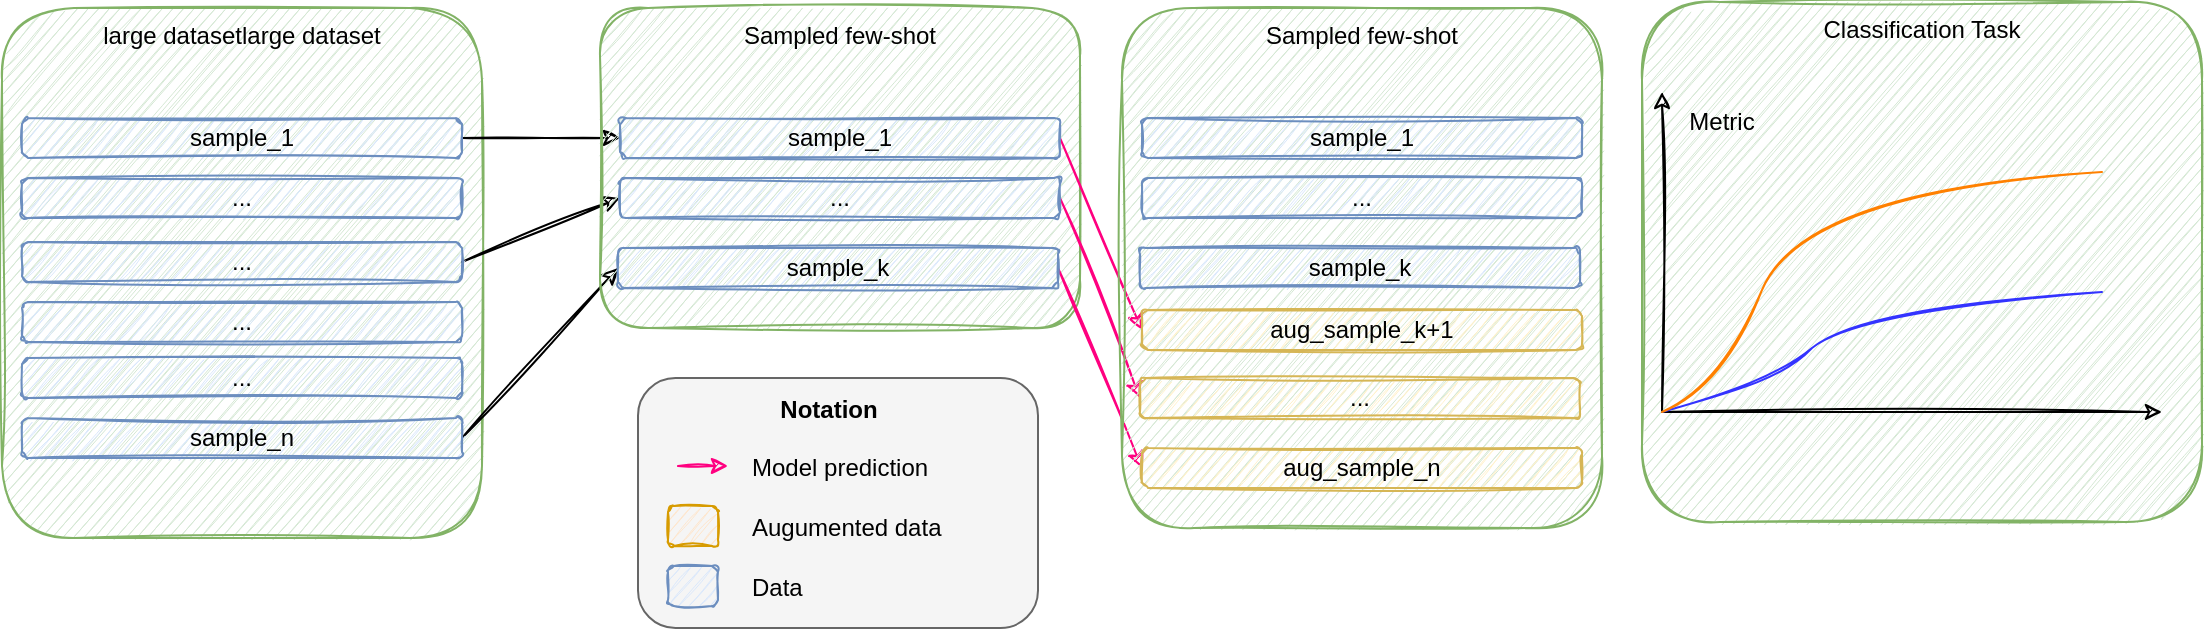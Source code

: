 <mxfile scale="20" border="0">
    <diagram id="WB5YG-3SYzR2-YyW8MGf" name="text2img2text">
        <mxGraphModel dx="1006" dy="1614" grid="1" gridSize="10" guides="1" tooltips="1" connect="1" arrows="1" fold="1" page="1" pageScale="1" pageWidth="850" pageHeight="1100" math="0" shadow="0">
            <root>
                <mxCell id="0"/>
                <mxCell id="1" parent="0"/>
                <mxCell id="32" style="edgeStyle=orthogonalEdgeStyle;curved=1;html=1;exitX=1;exitY=0.5;exitDx=0;exitDy=0;entryX=1;entryY=0.5;entryDx=0;entryDy=0;" parent="1" edge="1">
                    <mxGeometry relative="1" as="geometry">
                        <Array as="points">
                            <mxPoint x="600" y="210"/>
                            <mxPoint x="600" y="240"/>
                        </Array>
                        <mxPoint x="577.5" y="210" as="sourcePoint"/>
                    </mxGeometry>
                </mxCell>
                <mxCell id="34" style="edgeStyle=orthogonalEdgeStyle;curved=1;html=1;exitX=0;exitY=0.5;exitDx=0;exitDy=0;entryX=0;entryY=0.5;entryDx=0;entryDy=0;" parent="1" edge="1">
                    <mxGeometry relative="1" as="geometry">
                        <Array as="points">
                            <mxPoint x="430" y="240"/>
                            <mxPoint x="430" y="270"/>
                        </Array>
                        <mxPoint x="452.5" y="240" as="sourcePoint"/>
                    </mxGeometry>
                </mxCell>
                <mxCell id="36" style="edgeStyle=orthogonalEdgeStyle;curved=1;html=1;exitX=1;exitY=0.5;exitDx=0;exitDy=0;entryX=1;entryY=0.5;entryDx=0;entryDy=0;" parent="1" edge="1">
                    <mxGeometry relative="1" as="geometry">
                        <Array as="points">
                            <mxPoint x="600" y="270"/>
                            <mxPoint x="600" y="300"/>
                        </Array>
                        <mxPoint x="577.5" y="270" as="sourcePoint"/>
                    </mxGeometry>
                </mxCell>
                <mxCell id="38" style="edgeStyle=orthogonalEdgeStyle;curved=1;html=1;exitX=0;exitY=0.5;exitDx=0;exitDy=0;entryX=0;entryY=0.5;entryDx=0;entryDy=0;" parent="1" edge="1">
                    <mxGeometry relative="1" as="geometry">
                        <Array as="points">
                            <mxPoint x="430" y="300"/>
                            <mxPoint x="430" y="330"/>
                        </Array>
                        <mxPoint x="452.5" y="330" as="targetPoint"/>
                    </mxGeometry>
                </mxCell>
                <mxCell id="189" style="edgeStyle=none;sketch=1;html=1;exitX=1;exitY=0.5;exitDx=0;exitDy=0;entryX=0;entryY=0.5;entryDx=0;entryDy=0;" parent="1" edge="1">
                    <mxGeometry relative="1" as="geometry">
                        <mxPoint x="1205" y="220" as="sourcePoint"/>
                    </mxGeometry>
                </mxCell>
                <mxCell id="191" style="edgeStyle=none;sketch=1;html=1;exitX=1;exitY=0.5;exitDx=0;exitDy=0;entryX=0;entryY=0.5;entryDx=0;entryDy=0;" parent="1" edge="1">
                    <mxGeometry relative="1" as="geometry">
                        <mxPoint x="1205" y="266" as="sourcePoint"/>
                    </mxGeometry>
                </mxCell>
                <mxCell id="378" value="large datasetlarge dataset" style="rounded=1;whiteSpace=wrap;html=1;verticalAlign=top;fillColor=#d5e8d4;strokeColor=#82b366;sketch=1;" vertex="1" parent="1">
                    <mxGeometry x="270" y="-200" width="240" height="265" as="geometry"/>
                </mxCell>
                <mxCell id="395" style="edgeStyle=none;html=1;exitX=1;exitY=0.5;exitDx=0;exitDy=0;entryX=0;entryY=0.5;entryDx=0;entryDy=0;sketch=1;" edge="1" parent="1" source="379" target="388">
                    <mxGeometry relative="1" as="geometry"/>
                </mxCell>
                <mxCell id="379" value="&lt;span&gt;sample_1&lt;/span&gt;" style="rounded=1;whiteSpace=wrap;html=1;fillColor=#dae8fc;strokeColor=#6c8ebf;sketch=1;" vertex="1" parent="1">
                    <mxGeometry x="280" y="-145" width="220" height="20" as="geometry"/>
                </mxCell>
                <mxCell id="380" value="..." style="rounded=1;whiteSpace=wrap;html=1;fillColor=#dae8fc;strokeColor=#6c8ebf;sketch=1;" vertex="1" parent="1">
                    <mxGeometry x="280" y="-115" width="220" height="20" as="geometry"/>
                </mxCell>
                <mxCell id="383" value="..." style="rounded=1;whiteSpace=wrap;html=1;fillColor=#dae8fc;strokeColor=#6c8ebf;sketch=1;" vertex="1" parent="1">
                    <mxGeometry x="280" y="-25" width="220" height="20" as="geometry"/>
                </mxCell>
                <mxCell id="394" style="edgeStyle=none;html=1;exitX=1;exitY=0.5;exitDx=0;exitDy=0;entryX=0;entryY=0.5;entryDx=0;entryDy=0;sketch=1;" edge="1" parent="1" source="384" target="391">
                    <mxGeometry relative="1" as="geometry"/>
                </mxCell>
                <mxCell id="384" value="sample_n" style="rounded=1;whiteSpace=wrap;html=1;fillColor=#dae8fc;strokeColor=#6c8ebf;sketch=1;" vertex="1" parent="1">
                    <mxGeometry x="280" y="5" width="220" height="20" as="geometry"/>
                </mxCell>
                <mxCell id="396" style="edgeStyle=none;html=1;exitX=1;exitY=0.5;exitDx=0;exitDy=0;entryX=0;entryY=0.5;entryDx=0;entryDy=0;sketch=1;" edge="1" parent="1" source="385" target="389">
                    <mxGeometry relative="1" as="geometry"/>
                </mxCell>
                <mxCell id="385" value="..." style="rounded=1;whiteSpace=wrap;html=1;fillColor=#dae8fc;strokeColor=#6c8ebf;sketch=1;" vertex="1" parent="1">
                    <mxGeometry x="280" y="-83" width="220" height="20" as="geometry"/>
                </mxCell>
                <mxCell id="386" value="..." style="rounded=1;whiteSpace=wrap;html=1;fillColor=#dae8fc;strokeColor=#6c8ebf;sketch=1;" vertex="1" parent="1">
                    <mxGeometry x="280" y="-53" width="220" height="20" as="geometry"/>
                </mxCell>
                <mxCell id="387" value="Sampled few-shot" style="rounded=1;whiteSpace=wrap;html=1;verticalAlign=top;fillColor=#d5e8d4;strokeColor=#82b366;sketch=1;" vertex="1" parent="1">
                    <mxGeometry x="569" y="-200" width="240" height="160" as="geometry"/>
                </mxCell>
                <mxCell id="406" style="edgeStyle=none;sketch=1;html=1;exitX=1;exitY=0.5;exitDx=0;exitDy=0;entryX=0;entryY=0.5;entryDx=0;entryDy=0;strokeColor=#FF0080;" edge="1" parent="1" source="388" target="403">
                    <mxGeometry relative="1" as="geometry"/>
                </mxCell>
                <mxCell id="388" value="&lt;span&gt;sample_1&lt;/span&gt;" style="rounded=1;whiteSpace=wrap;html=1;fillColor=#dae8fc;strokeColor=#6c8ebf;sketch=1;" vertex="1" parent="1">
                    <mxGeometry x="579" y="-145" width="220" height="20" as="geometry"/>
                </mxCell>
                <mxCell id="408" style="edgeStyle=none;sketch=1;html=1;exitX=1;exitY=0.5;exitDx=0;exitDy=0;entryX=0;entryY=0.5;entryDx=0;entryDy=0;strokeColor=#FF0080;" edge="1" parent="1" source="389" target="404">
                    <mxGeometry relative="1" as="geometry"/>
                </mxCell>
                <mxCell id="389" value="..." style="rounded=1;whiteSpace=wrap;html=1;fillColor=#dae8fc;strokeColor=#6c8ebf;sketch=1;" vertex="1" parent="1">
                    <mxGeometry x="579" y="-115" width="220" height="20" as="geometry"/>
                </mxCell>
                <mxCell id="407" style="edgeStyle=none;sketch=1;html=1;exitX=1;exitY=0.5;exitDx=0;exitDy=0;entryX=0;entryY=0.5;entryDx=0;entryDy=0;strokeColor=#FF0080;" edge="1" parent="1" source="391" target="405">
                    <mxGeometry relative="1" as="geometry"/>
                </mxCell>
                <mxCell id="391" value="sample_k" style="rounded=1;whiteSpace=wrap;html=1;fillColor=#dae8fc;strokeColor=#6c8ebf;sketch=1;" vertex="1" parent="1">
                    <mxGeometry x="578" y="-80" width="220" height="20" as="geometry"/>
                </mxCell>
                <mxCell id="397" value="Sampled few-shot" style="rounded=1;whiteSpace=wrap;html=1;verticalAlign=top;fillColor=#d5e8d4;strokeColor=#82b366;sketch=1;" vertex="1" parent="1">
                    <mxGeometry x="830" y="-200" width="240" height="260" as="geometry"/>
                </mxCell>
                <mxCell id="398" value="&lt;span&gt;sample_1&lt;/span&gt;" style="rounded=1;whiteSpace=wrap;html=1;fillColor=#dae8fc;strokeColor=#6c8ebf;sketch=1;" vertex="1" parent="1">
                    <mxGeometry x="840" y="-145" width="220" height="20" as="geometry"/>
                </mxCell>
                <mxCell id="399" value="..." style="rounded=1;whiteSpace=wrap;html=1;fillColor=#dae8fc;strokeColor=#6c8ebf;sketch=1;" vertex="1" parent="1">
                    <mxGeometry x="840" y="-115" width="220" height="20" as="geometry"/>
                </mxCell>
                <mxCell id="400" value="sample_k" style="rounded=1;whiteSpace=wrap;html=1;fillColor=#dae8fc;strokeColor=#6c8ebf;sketch=1;" vertex="1" parent="1">
                    <mxGeometry x="839" y="-80" width="220" height="20" as="geometry"/>
                </mxCell>
                <mxCell id="403" value="aug_sample_k+1" style="rounded=1;whiteSpace=wrap;html=1;fillColor=#fff2cc;strokeColor=#d6b656;sketch=1;" vertex="1" parent="1">
                    <mxGeometry x="840" y="-49" width="220" height="20" as="geometry"/>
                </mxCell>
                <mxCell id="404" value="..." style="rounded=1;whiteSpace=wrap;html=1;fillColor=#fff2cc;strokeColor=#d6b656;sketch=1;" vertex="1" parent="1">
                    <mxGeometry x="839" y="-15" width="220" height="20" as="geometry"/>
                </mxCell>
                <mxCell id="405" value="aug_sample_n" style="rounded=1;whiteSpace=wrap;html=1;fillColor=#fff2cc;strokeColor=#d6b656;sketch=1;" vertex="1" parent="1">
                    <mxGeometry x="840" y="20" width="220" height="20" as="geometry"/>
                </mxCell>
                <mxCell id="409" value="" style="rounded=1;whiteSpace=wrap;html=1;fontSize=17;fillColor=#f5f5f5;fontColor=#333333;strokeColor=#666666;" vertex="1" parent="1">
                    <mxGeometry x="588" y="-15" width="200" height="125" as="geometry"/>
                </mxCell>
                <mxCell id="410" style="edgeStyle=none;sketch=1;html=1;exitX=1;exitY=0.5;exitDx=0;exitDy=0;entryX=0;entryY=0.5;entryDx=0;entryDy=0;strokeColor=#FF0080;" edge="1" parent="1">
                    <mxGeometry relative="1" as="geometry">
                        <mxPoint x="608" y="29" as="sourcePoint"/>
                        <mxPoint x="633" y="29" as="targetPoint"/>
                    </mxGeometry>
                </mxCell>
                <mxCell id="411" value="&lt;font style=&quot;font-size: 12px&quot;&gt;Model prediction&lt;/font&gt;" style="text;html=1;strokeColor=none;fillColor=none;align=left;verticalAlign=middle;whiteSpace=wrap;rounded=0;fontSize=17;" vertex="1" parent="1">
                    <mxGeometry x="643" y="14" width="145" height="30" as="geometry"/>
                </mxCell>
                <mxCell id="414" value="" style="rounded=1;whiteSpace=wrap;html=1;fillColor=#ffe6cc;strokeColor=#d79b00;sketch=1;" vertex="1" parent="1">
                    <mxGeometry x="603" y="49" width="25" height="20" as="geometry"/>
                </mxCell>
                <mxCell id="415" value="&lt;font style=&quot;font-size: 12px&quot;&gt;Augumented data&lt;/font&gt;" style="text;html=1;strokeColor=none;fillColor=none;align=left;verticalAlign=middle;whiteSpace=wrap;rounded=0;fontSize=17;" vertex="1" parent="1">
                    <mxGeometry x="643" y="44" width="145" height="30" as="geometry"/>
                </mxCell>
                <mxCell id="418" value="" style="rounded=1;whiteSpace=wrap;html=1;fillColor=#dae8fc;strokeColor=#6c8ebf;sketch=1;" vertex="1" parent="1">
                    <mxGeometry x="603" y="79" width="25" height="20" as="geometry"/>
                </mxCell>
                <mxCell id="419" value="&lt;font style=&quot;font-size: 12px&quot;&gt;Data&lt;/font&gt;" style="text;html=1;strokeColor=none;fillColor=none;align=left;verticalAlign=middle;whiteSpace=wrap;rounded=0;fontSize=17;" vertex="1" parent="1">
                    <mxGeometry x="643" y="74" width="145" height="30" as="geometry"/>
                </mxCell>
                <mxCell id="420" value="&lt;b&gt;&lt;font style=&quot;font-size: 12px&quot;&gt;Notation&lt;/font&gt;&lt;/b&gt;" style="text;html=1;strokeColor=none;fillColor=none;align=center;verticalAlign=middle;whiteSpace=wrap;rounded=0;fontSize=17;" vertex="1" parent="1">
                    <mxGeometry x="595.5" y="-15" width="175" height="30" as="geometry"/>
                </mxCell>
                <mxCell id="421" value="Classification Task" style="rounded=1;whiteSpace=wrap;html=1;verticalAlign=top;fillColor=#d5e8d4;strokeColor=#82b366;sketch=1;" vertex="1" parent="1">
                    <mxGeometry x="1090" y="-203" width="280" height="260" as="geometry"/>
                </mxCell>
                <mxCell id="428" value="" style="endArrow=classic;html=1;sketch=1;strokeColor=#000000;" edge="1" parent="1">
                    <mxGeometry width="50" height="50" relative="1" as="geometry">
                        <mxPoint x="1100" y="2" as="sourcePoint"/>
                        <mxPoint x="1100" y="-158" as="targetPoint"/>
                    </mxGeometry>
                </mxCell>
                <mxCell id="430" value="" style="endArrow=classic;html=1;sketch=1;strokeColor=#000000;" edge="1" parent="1">
                    <mxGeometry width="50" height="50" relative="1" as="geometry">
                        <mxPoint x="1100" y="2" as="sourcePoint"/>
                        <mxPoint x="1350" y="2" as="targetPoint"/>
                    </mxGeometry>
                </mxCell>
                <mxCell id="431" value="" style="curved=1;endArrow=none;html=1;sketch=1;strokeColor=#3333FF;endFill=0;" edge="1" parent="1">
                    <mxGeometry width="50" height="50" relative="1" as="geometry">
                        <mxPoint x="1100" y="2" as="sourcePoint"/>
                        <mxPoint x="1320" y="-58" as="targetPoint"/>
                        <Array as="points">
                            <mxPoint x="1150" y="-10"/>
                            <mxPoint x="1200" y="-50"/>
                        </Array>
                    </mxGeometry>
                </mxCell>
                <mxCell id="432" value="" style="curved=1;endArrow=none;html=1;sketch=1;strokeColor=#FF8000;endFill=0;" edge="1" parent="1">
                    <mxGeometry width="50" height="50" relative="1" as="geometry">
                        <mxPoint x="1100" y="2" as="sourcePoint"/>
                        <mxPoint x="1320" y="-118" as="targetPoint"/>
                        <Array as="points">
                            <mxPoint x="1130" y="-10"/>
                            <mxPoint x="1170" y="-108"/>
                        </Array>
                    </mxGeometry>
                </mxCell>
                <mxCell id="433" value="Metric" style="text;html=1;strokeColor=none;fillColor=none;align=center;verticalAlign=middle;whiteSpace=wrap;rounded=0;" vertex="1" parent="1">
                    <mxGeometry x="1100" y="-158" width="60" height="30" as="geometry"/>
                </mxCell>
            </root>
        </mxGraphModel>
    </diagram>
</mxfile>